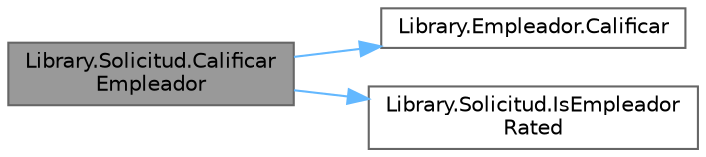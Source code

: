 digraph "Library.Solicitud.CalificarEmpleador"
{
 // INTERACTIVE_SVG=YES
 // LATEX_PDF_SIZE
  bgcolor="transparent";
  edge [fontname=Helvetica,fontsize=10,labelfontname=Helvetica,labelfontsize=10];
  node [fontname=Helvetica,fontsize=10,shape=box,height=0.2,width=0.4];
  rankdir="LR";
  Node1 [label="Library.Solicitud.Calificar\lEmpleador",height=0.2,width=0.4,color="gray40", fillcolor="grey60", style="filled", fontcolor="black",tooltip="Método para calificar un empleador"];
  Node1 -> Node2 [color="steelblue1",style="solid"];
  Node2 [label="Library.Empleador.Calificar",height=0.2,width=0.4,color="grey40", fillcolor="white", style="filled",URL="$classLibrary_1_1Empleador.html#af855415550ea99a1f69bad954292d916",tooltip="Método para calificar un usuario"];
  Node1 -> Node3 [color="steelblue1",style="solid"];
  Node3 [label="Library.Solicitud.IsEmpleador\lRated",height=0.2,width=0.4,color="grey40", fillcolor="white", style="filled",URL="$classLibrary_1_1Solicitud.html#ad96bd18918513d6785345cda681fd644",tooltip="Método para conocer si un empleador fue calificado"];
}
